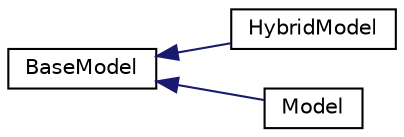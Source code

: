 digraph "Graphical Class Hierarchy"
{
  edge [fontname="Helvetica",fontsize="10",labelfontname="Helvetica",labelfontsize="10"];
  node [fontname="Helvetica",fontsize="10",shape=record];
  rankdir="LR";
  Node1 [label="BaseModel",height=0.2,width=0.4,color="black", fillcolor="white", style="filled",URL="$class_base_model.html"];
  Node1 -> Node2 [dir="back",color="midnightblue",fontsize="10",style="solid",fontname="Helvetica"];
  Node2 [label="HybridModel",height=0.2,width=0.4,color="black", fillcolor="white", style="filled",URL="$class_hybrid_model.html"];
  Node1 -> Node3 [dir="back",color="midnightblue",fontsize="10",style="solid",fontname="Helvetica"];
  Node3 [label="Model",height=0.2,width=0.4,color="black", fillcolor="white", style="filled",URL="$class_model.html"];
}
